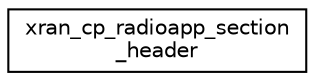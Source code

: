 digraph "Graphical Class Hierarchy"
{
 // LATEX_PDF_SIZE
  edge [fontname="Helvetica",fontsize="10",labelfontname="Helvetica",labelfontsize="10"];
  node [fontname="Helvetica",fontsize="10",shape=record];
  rankdir="LR";
  Node0 [label="xran_cp_radioapp_section\l_header",height=0.2,width=0.4,color="black", fillcolor="white", style="filled",URL="$structxran__cp__radioapp__section__header.html",tooltip=" "];
}
